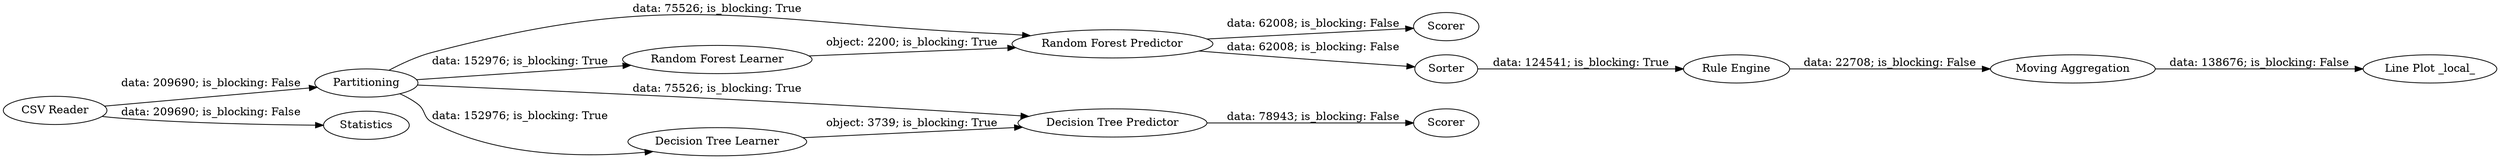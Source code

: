 digraph {
	"-3567579617415679887_10" [label="Rule Engine"]
	"-3567579617415679887_7" [label="Random Forest Predictor"]
	"-3567579617415679887_11" [label="Moving Aggregation"]
	"-3567579617415679887_3" [label="Decision Tree Learner"]
	"-3567579617415679887_2" [label=Partitioning]
	"-3567579617415679887_4" [label="Decision Tree Predictor"]
	"-3567579617415679887_9" [label=Sorter]
	"-3567579617415679887_6" [label="Random Forest Learner"]
	"-3567579617415679887_8" [label=Scorer]
	"-3567579617415679887_12" [label="Line Plot _local_"]
	"-3567579617415679887_1" [label="CSV Reader"]
	"-3567579617415679887_5" [label=Scorer]
	"-3567579617415679887_13" [label=Statistics]
	"-3567579617415679887_10" -> "-3567579617415679887_11" [label="data: 22708; is_blocking: False"]
	"-3567579617415679887_6" -> "-3567579617415679887_7" [label="object: 2200; is_blocking: True"]
	"-3567579617415679887_3" -> "-3567579617415679887_4" [label="object: 3739; is_blocking: True"]
	"-3567579617415679887_1" -> "-3567579617415679887_2" [label="data: 209690; is_blocking: False"]
	"-3567579617415679887_2" -> "-3567579617415679887_3" [label="data: 152976; is_blocking: True"]
	"-3567579617415679887_2" -> "-3567579617415679887_6" [label="data: 152976; is_blocking: True"]
	"-3567579617415679887_4" -> "-3567579617415679887_5" [label="data: 78943; is_blocking: False"]
	"-3567579617415679887_7" -> "-3567579617415679887_8" [label="data: 62008; is_blocking: False"]
	"-3567579617415679887_2" -> "-3567579617415679887_4" [label="data: 75526; is_blocking: True"]
	"-3567579617415679887_2" -> "-3567579617415679887_7" [label="data: 75526; is_blocking: True"]
	"-3567579617415679887_9" -> "-3567579617415679887_10" [label="data: 124541; is_blocking: True"]
	"-3567579617415679887_1" -> "-3567579617415679887_13" [label="data: 209690; is_blocking: False"]
	"-3567579617415679887_7" -> "-3567579617415679887_9" [label="data: 62008; is_blocking: False"]
	"-3567579617415679887_11" -> "-3567579617415679887_12" [label="data: 138676; is_blocking: False"]
	rankdir=LR
}
